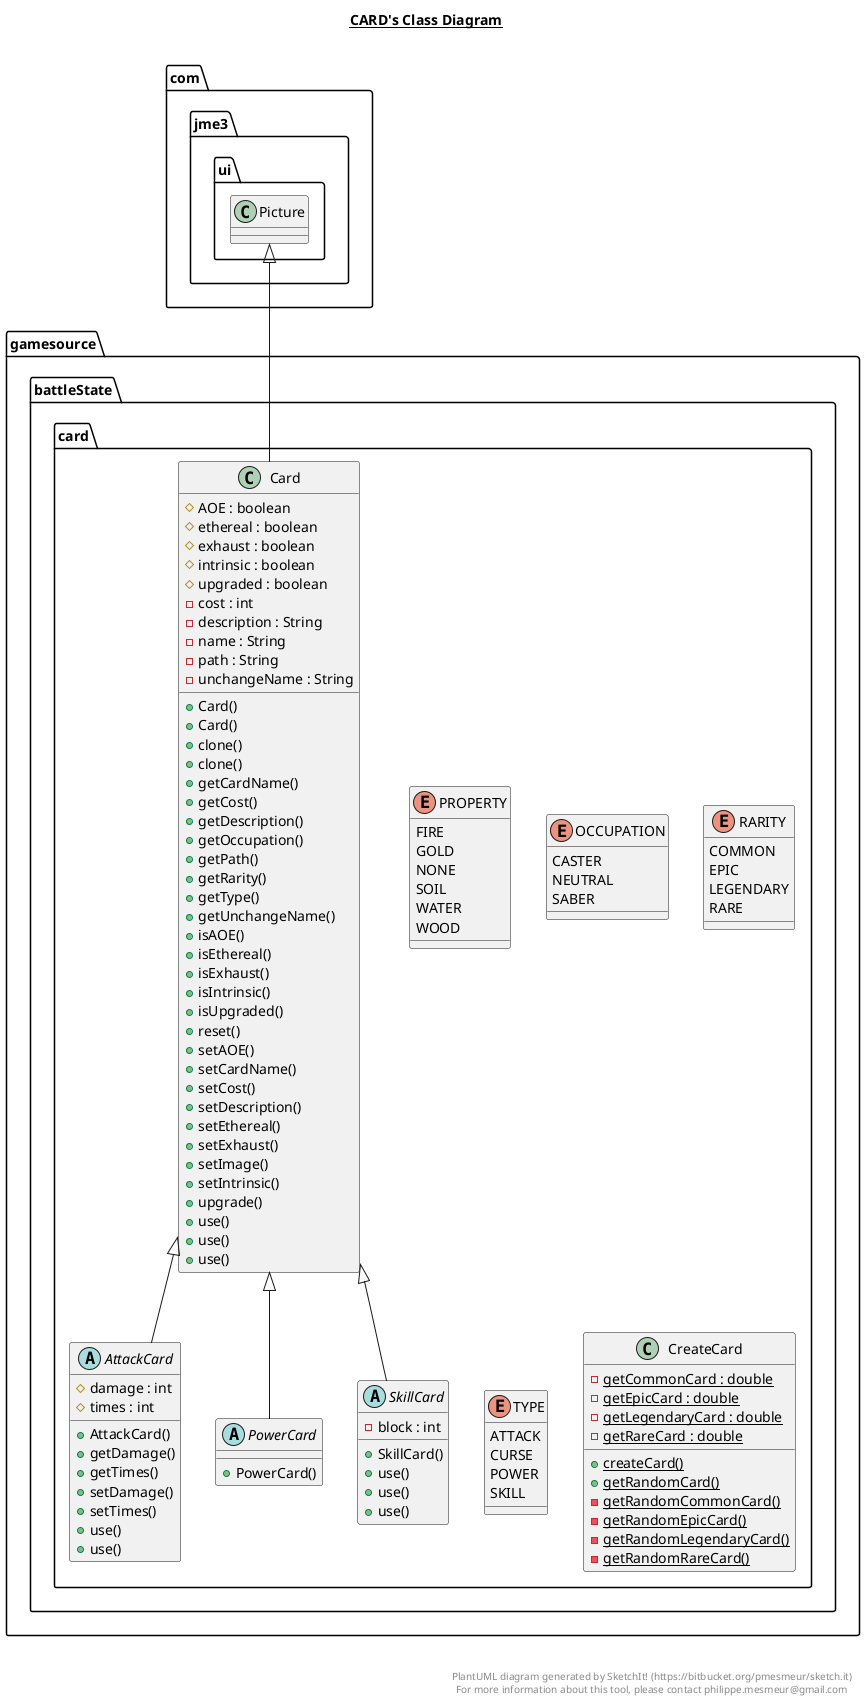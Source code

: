 @startuml

title __CARD's Class Diagram__\n

  namespace gamesource {
    namespace battleState.card {
      abstract class gamesource.battleState.card.AttackCard {
          # damage : int
          # times : int
          + AttackCard()
          + getDamage()
          + getTimes()
          + setDamage()
          + setTimes()
          + use()
          + use()
      }
    }
  }
  

  namespace gamesource {
    namespace battleState.card {
      enum PROPERTY {
        FIRE
        GOLD
        NONE
        SOIL
        WATER
        WOOD
      }
    }
  }
  

  namespace gamesource {
    namespace battleState.card {
      class gamesource.battleState.card.Card {
          # AOE : boolean
          # ethereal : boolean
          # exhaust : boolean
          # intrinsic : boolean
          # upgraded : boolean
          - cost : int
          - description : String
          - name : String
          - path : String
          - unchangeName : String
          + Card()
          + Card()
          + clone()
          + clone()
          + getCardName()
          + getCost()
          + getDescription()
          + getOccupation()
          + getPath()
          + getRarity()
          + getType()
          + getUnchangeName()
          + isAOE()
          + isEthereal()
          + isExhaust()
          + isIntrinsic()
          + isUpgraded()
          + reset()
          + setAOE()
          + setCardName()
          + setCost()
          + setDescription()
          + setEthereal()
          + setExhaust()
          + setImage()
          + setIntrinsic()
          + upgrade()
          + use()
          + use()
          + use()
      }
    }
  }
  

  namespace gamesource {
    namespace battleState.card {
      enum OCCUPATION {
        CASTER
        NEUTRAL
        SABER
      }
    }
  }
  

  namespace gamesource {
    namespace battleState.card {
      enum RARITY {
        COMMON
        EPIC
        LEGENDARY
        RARE
      }
    }
  }
  

  namespace gamesource {
    namespace battleState.card {
      enum TYPE {
        ATTACK
        CURSE
        POWER
        SKILL
      }
    }
  }
  

  namespace gamesource {
    namespace battleState.card {
      class gamesource.battleState.card.CreateCard {
          {static} - getCommonCard : double
          {static} - getEpicCard : double
          {static} - getLegendaryCard : double
          {static} - getRareCard : double
          {static} + createCard()
          {static} + getRandomCard()
          {static} - getRandomCommonCard()
          {static} - getRandomEpicCard()
          {static} - getRandomLegendaryCard()
          {static} - getRandomRareCard()
      }
    }
  }
  

  namespace gamesource {
    namespace battleState.card {
      abstract class gamesource.battleState.card.PowerCard {
          + PowerCard()
      }
    }
  }
  

  namespace gamesource {
    namespace battleState.card {
      abstract class gamesource.battleState.card.SkillCard {
          - block : int
          + SkillCard()
          + use()
          + use()
          + use()
      }
    }
  }
  

  gamesource.battleState.card.AttackCard -up-|> gamesource.battleState.card.Card
  gamesource.battleState.card.AttackCard o-- gamesource.battleState.card.AttackCard.PROPERTY : property
  gamesource.battleState.card.AttackCard +-down- gamesource.battleState.card.AttackCard.PROPERTY
  gamesource.battleState.card.Card -up-|> com.jme3.ui.Picture
  gamesource.battleState.card.Card o-- gamesource.battleState.card.Card.OCCUPATION : occupation
  gamesource.battleState.card.Card o-- gamesource.battleState.card.Card.RARITY : rarity
  gamesource.battleState.card.Card o-- gamesource.battleState.card.Card.TYPE : type
  gamesource.battleState.card.Card +-down- gamesource.battleState.card.Card.OCCUPATION
  gamesource.battleState.card.Card +-down- gamesource.battleState.card.Card.RARITY
  gamesource.battleState.card.Card +-down- gamesource.battleState.card.Card.TYPE
  gamesource.battleState.card.PowerCard -up-|> gamesource.battleState.card.Card
  gamesource.battleState.card.SkillCard -up-|> gamesource.battleState.card.Card


right footer


PlantUML diagram generated by SketchIt! (https://bitbucket.org/pmesmeur/sketch.it)
For more information about this tool, please contact philippe.mesmeur@gmail.com
endfooter

@enduml

